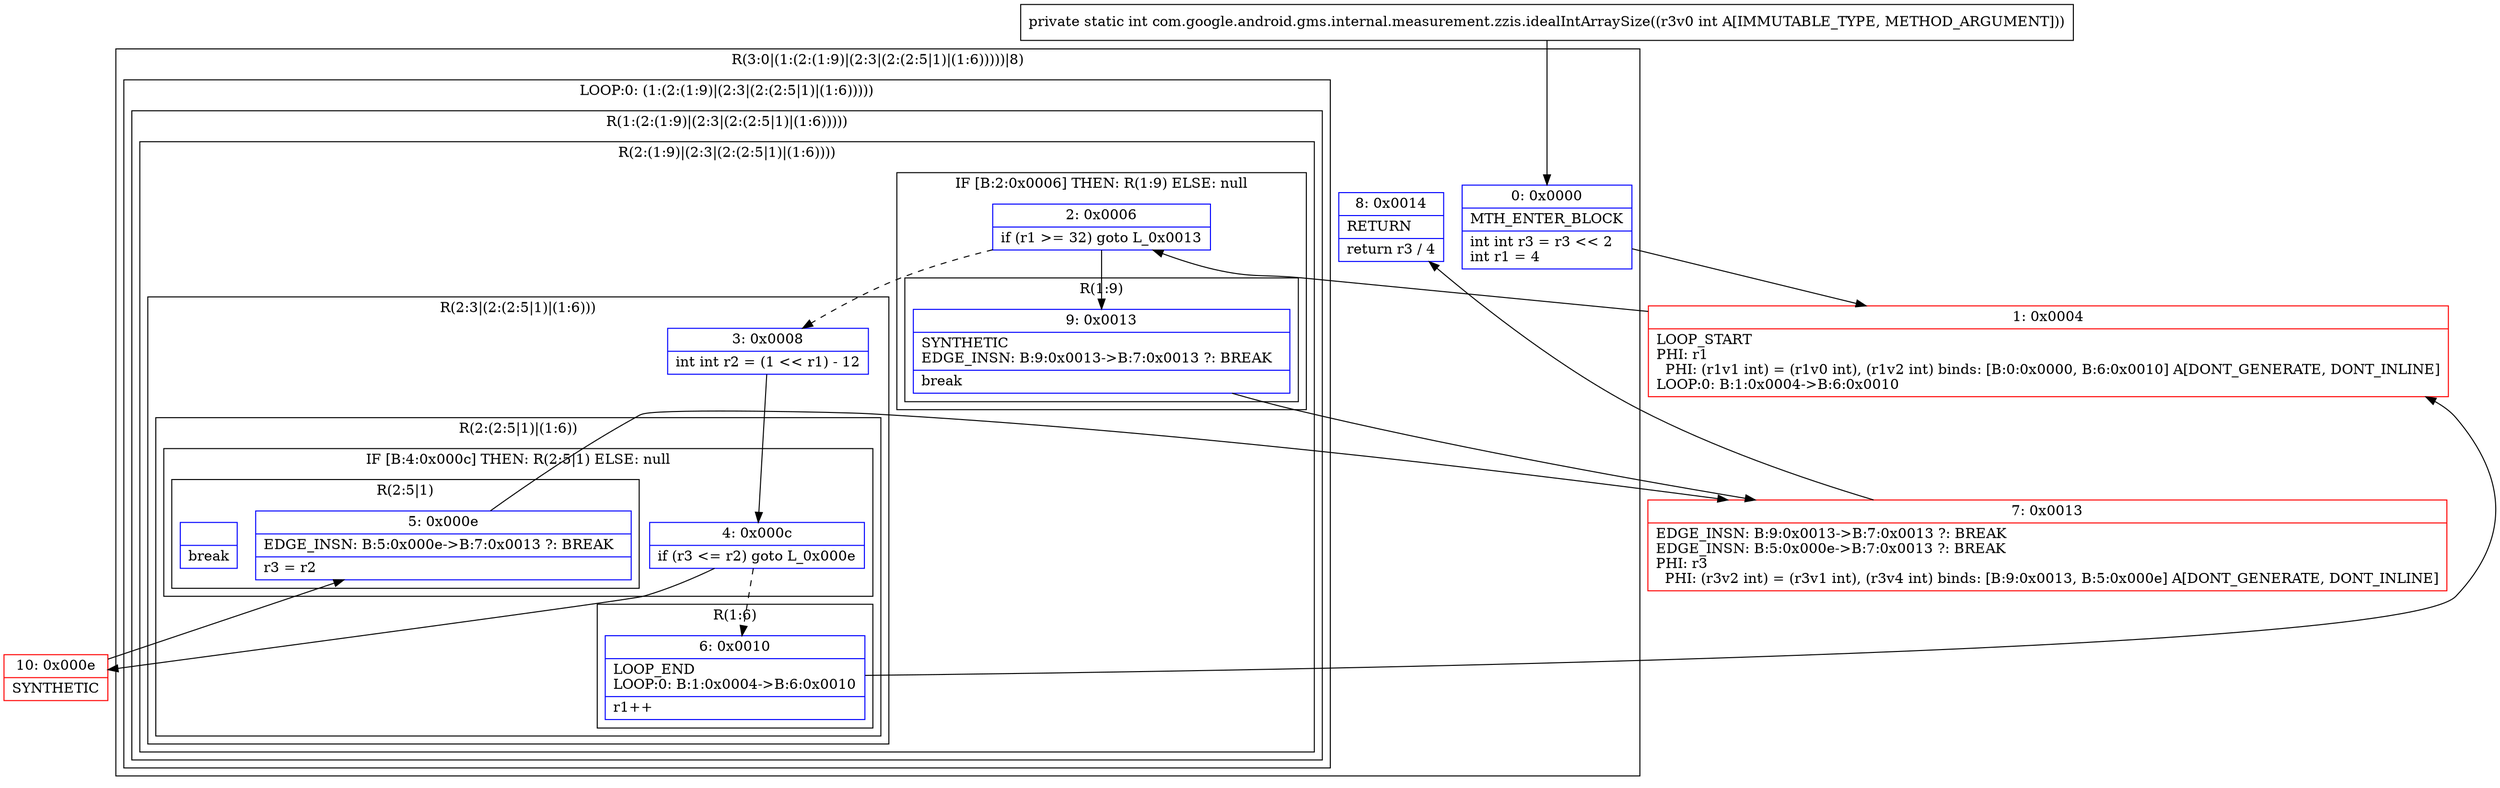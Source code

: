 digraph "CFG forcom.google.android.gms.internal.measurement.zzis.idealIntArraySize(I)I" {
subgraph cluster_Region_1229835091 {
label = "R(3:0|(1:(2:(1:9)|(2:3|(2:(2:5|1)|(1:6)))))|8)";
node [shape=record,color=blue];
Node_0 [shape=record,label="{0\:\ 0x0000|MTH_ENTER_BLOCK\l|int int r3 = r3 \<\< 2\lint r1 = 4\l}"];
subgraph cluster_LoopRegion_1685921161 {
label = "LOOP:0: (1:(2:(1:9)|(2:3|(2:(2:5|1)|(1:6)))))";
node [shape=record,color=blue];
subgraph cluster_Region_693792451 {
label = "R(1:(2:(1:9)|(2:3|(2:(2:5|1)|(1:6)))))";
node [shape=record,color=blue];
subgraph cluster_Region_2109103529 {
label = "R(2:(1:9)|(2:3|(2:(2:5|1)|(1:6))))";
node [shape=record,color=blue];
subgraph cluster_IfRegion_983211205 {
label = "IF [B:2:0x0006] THEN: R(1:9) ELSE: null";
node [shape=record,color=blue];
Node_2 [shape=record,label="{2\:\ 0x0006|if (r1 \>= 32) goto L_0x0013\l}"];
subgraph cluster_Region_1068802759 {
label = "R(1:9)";
node [shape=record,color=blue];
Node_9 [shape=record,label="{9\:\ 0x0013|SYNTHETIC\lEDGE_INSN: B:9:0x0013\-\>B:7:0x0013 ?: BREAK  \l|break\l}"];
}
}
subgraph cluster_Region_1781565293 {
label = "R(2:3|(2:(2:5|1)|(1:6)))";
node [shape=record,color=blue];
Node_3 [shape=record,label="{3\:\ 0x0008|int int r2 = (1 \<\< r1) \- 12\l}"];
subgraph cluster_Region_866738669 {
label = "R(2:(2:5|1)|(1:6))";
node [shape=record,color=blue];
subgraph cluster_IfRegion_1032305115 {
label = "IF [B:4:0x000c] THEN: R(2:5|1) ELSE: null";
node [shape=record,color=blue];
Node_4 [shape=record,label="{4\:\ 0x000c|if (r3 \<= r2) goto L_0x000e\l}"];
subgraph cluster_Region_604933789 {
label = "R(2:5|1)";
node [shape=record,color=blue];
Node_5 [shape=record,label="{5\:\ 0x000e|EDGE_INSN: B:5:0x000e\-\>B:7:0x0013 ?: BREAK  \l|r3 = r2\l}"];
Node_InsnContainer_1241460013 [shape=record,label="{|break\l}"];
}
}
subgraph cluster_Region_489343840 {
label = "R(1:6)";
node [shape=record,color=blue];
Node_6 [shape=record,label="{6\:\ 0x0010|LOOP_END\lLOOP:0: B:1:0x0004\-\>B:6:0x0010\l|r1++\l}"];
}
}
}
}
}
}
Node_8 [shape=record,label="{8\:\ 0x0014|RETURN\l|return r3 \/ 4\l}"];
}
Node_1 [shape=record,color=red,label="{1\:\ 0x0004|LOOP_START\lPHI: r1 \l  PHI: (r1v1 int) = (r1v0 int), (r1v2 int) binds: [B:0:0x0000, B:6:0x0010] A[DONT_GENERATE, DONT_INLINE]\lLOOP:0: B:1:0x0004\-\>B:6:0x0010\l}"];
Node_7 [shape=record,color=red,label="{7\:\ 0x0013|EDGE_INSN: B:9:0x0013\-\>B:7:0x0013 ?: BREAK  \lEDGE_INSN: B:5:0x000e\-\>B:7:0x0013 ?: BREAK  \lPHI: r3 \l  PHI: (r3v2 int) = (r3v1 int), (r3v4 int) binds: [B:9:0x0013, B:5:0x000e] A[DONT_GENERATE, DONT_INLINE]\l}"];
Node_10 [shape=record,color=red,label="{10\:\ 0x000e|SYNTHETIC\l}"];
MethodNode[shape=record,label="{private static int com.google.android.gms.internal.measurement.zzis.idealIntArraySize((r3v0 int A[IMMUTABLE_TYPE, METHOD_ARGUMENT])) }"];
MethodNode -> Node_0;
Node_0 -> Node_1;
Node_2 -> Node_3[style=dashed];
Node_2 -> Node_9;
Node_9 -> Node_7;
Node_3 -> Node_4;
Node_4 -> Node_6[style=dashed];
Node_4 -> Node_10;
Node_5 -> Node_7;
Node_6 -> Node_1;
Node_1 -> Node_2;
Node_7 -> Node_8;
Node_10 -> Node_5;
}

